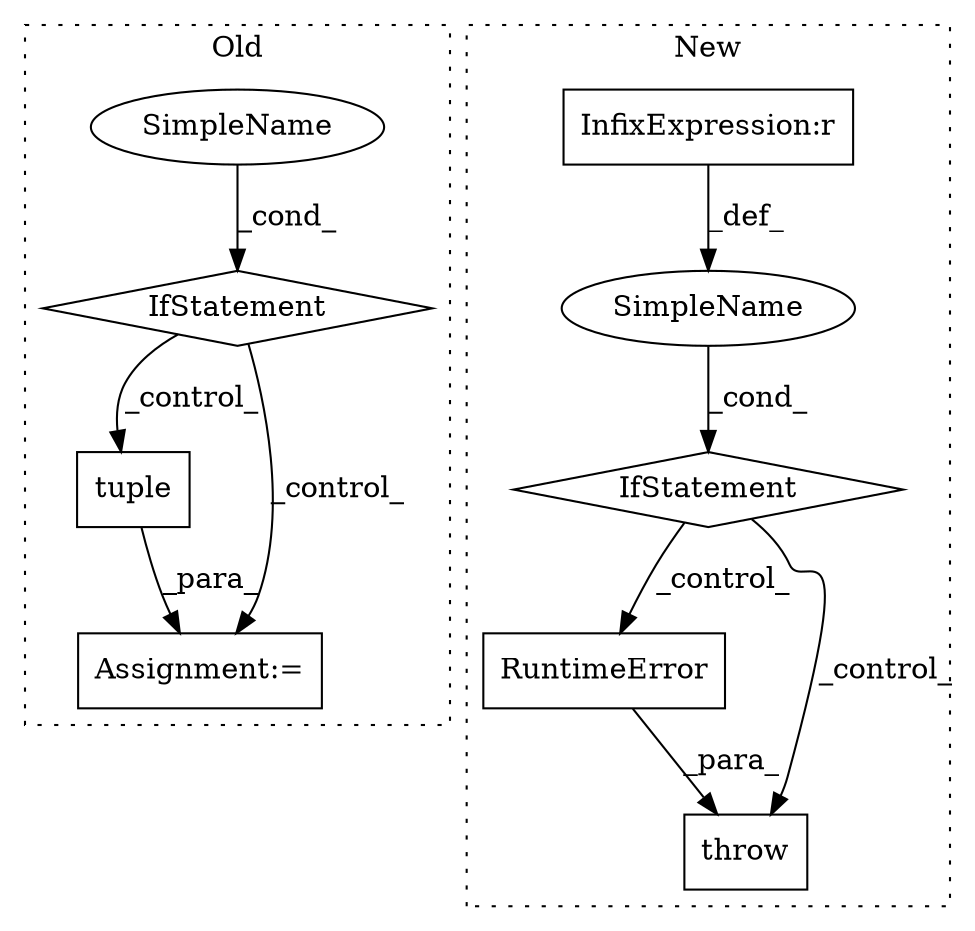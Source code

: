 digraph G {
subgraph cluster0 {
1 [label="tuple" a="32" s="8067,8074" l="6,1" shape="box"];
4 [label="IfStatement" a="25" s="8029,8055" l="4,2" shape="diamond"];
7 [label="Assignment:=" a="7" s="8066" l="1" shape="box"];
8 [label="SimpleName" a="42" s="" l="" shape="ellipse"];
label = "Old";
style="dotted";
}
subgraph cluster1 {
2 [label="RuntimeError" a="32" s="8444,8528" l="13,1" shape="box"];
3 [label="IfStatement" a="25" s="8401,8426" l="4,2" shape="diamond"];
5 [label="SimpleName" a="42" s="" l="" shape="ellipse"];
6 [label="throw" a="53" s="8438" l="6" shape="box"];
9 [label="InfixExpression:r" a="27" s="8422" l="3" shape="box"];
label = "New";
style="dotted";
}
1 -> 7 [label="_para_"];
2 -> 6 [label="_para_"];
3 -> 2 [label="_control_"];
3 -> 6 [label="_control_"];
4 -> 1 [label="_control_"];
4 -> 7 [label="_control_"];
5 -> 3 [label="_cond_"];
8 -> 4 [label="_cond_"];
9 -> 5 [label="_def_"];
}